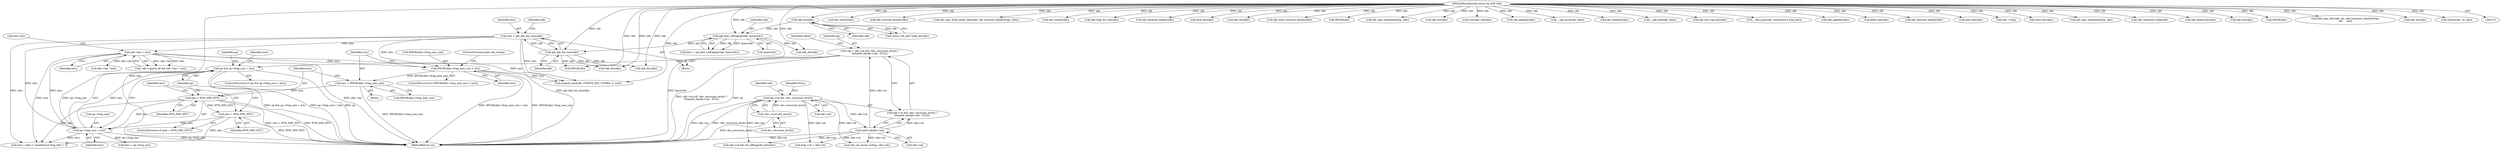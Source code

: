 digraph "0_linux_2423496af35d94a87156b063ea5cedffc10a70a1_0@pointer" {
"1000235" [label="(Call,np && np->frag_size < mtu)"];
"1000134" [label="(Call,*np = skb->sk && !dev_recursion_level() ?\n\t\t\t\tinet6_sk(skb->sk) : NULL)"];
"1000143" [label="(Call,inet6_sk(skb->sk))"];
"1000137" [label="(Call,skb->sk && !dev_recursion_level())"];
"1000141" [label="(Call,!dev_recursion_level())"];
"1000237" [label="(Call,np->frag_size < mtu)"];
"1000228" [label="(Call,mtu < IPV6_MIN_MTU)"];
"1000221" [label="(Call,mtu = IP6CB(skb)->frag_max_size)"];
"1000214" [label="(Call,IP6CB(skb)->frag_max_size > mtu)"];
"1000190" [label="(Call,mtu = ip6_skb_dst_mtu(skb))"];
"1000192" [label="(Call,ip6_skb_dst_mtu(skb))"];
"1000173" [label="(Call,ip6_find_1stfragopt(skb, &prevhdr))"];
"1000131" [label="(Call,skb_dst(skb))"];
"1000122" [label="(MethodParameterIn,struct sk_buff *skb)"];
"1000201" [label="(Call,skb->len > mtu)"];
"1000231" [label="(Call,mtu = IPV6_MIN_MTU)"];
"1000227" [label="(ControlStructure,if (mtu < IPV6_MIN_MTU))"];
"1000171" [label="(Call,hlen = ip6_find_1stfragopt(skb, &prevhdr))"];
"1000141" [label="(Call,!dev_recursion_level())"];
"1000160" [label="(Identifier,offset)"];
"1000193" [label="(Identifier,skb)"];
"1000202" [label="(Call,skb->len)"];
"1000129" [label="(Call,(struct rt6_info *)skb_dst(skb))"];
"1000233" [label="(Identifier,IPV6_MIN_MTU)"];
"1000254" [label="(Identifier,mtu)"];
"1000212" [label="(Block,)"];
"1000932" [label="(Call,icmpv6_send(skb, ICMPV6_PKT_TOOBIG, 0, mtu))"];
"1000223" [label="(Call,IP6CB(skb)->frag_max_size)"];
"1000912" [label="(Call,skb->sk && dst_allfrag(skb_dst(skb)))"];
"1000431" [label="(Call,skb_shinfo(skb))"];
"1000377" [label="(Call,frag->sk = skb->sk)"];
"1000820" [label="(Call,skb_network_header(skb))"];
"1000221" [label="(Call,mtu = IP6CB(skb)->frag_max_size)"];
"1000138" [label="(Call,skb->sk)"];
"1000807" [label="(Call,skb_copy_from_linear_data(skb, skb_network_header(frag), hlen))"];
"1000326" [label="(Call,skb_cloned(skb))"];
"1000434" [label="(Call,skb_frag_list_init(skb))"];
"1000215" [label="(Call,IP6CB(skb)->frag_max_size)"];
"1000409" [label="(Call,skb_network_header(skb))"];
"1000274" [label="(Call,ipv6_hdr(skb))"];
"1000174" [label="(Identifier,skb)"];
"1000137" [label="(Call,skb->sk && !dev_recursion_level())"];
"1000234" [label="(ControlStructure,if (np && np->frag_size < mtu))"];
"1000124" [label="(Block,)"];
"1000214" [label="(Call,IP6CB(skb)->frag_max_size > mtu)"];
"1000147" [label="(Identifier,NULL)"];
"1000903" [label="(Call,skb_dst(skb))"];
"1000450" [label="(Call,skb_reset_network_header(skb))"];
"1000213" [label="(ControlStructure,if (IP6CB(skb)->frag_max_size > mtu))"];
"1000122" [label="(MethodParameterIn,struct sk_buff *skb)"];
"1000224" [label="(Call,IP6CB(skb))"];
"1000241" [label="(Identifier,mtu)"];
"1000175" [label="(Call,&prevhdr)"];
"1000929" [label="(Call,skb_dst(skb))"];
"1000762" [label="(Call,ip6_copy_metadata(frag, skb))"];
"1000754" [label="(Call,skb_dst(skb))"];
"1000228" [label="(Call,mtu < IPV6_MIN_MTU)"];
"1000143" [label="(Call,inet6_sk(skb->sk))"];
"1000173" [label="(Call,ip6_find_1stfragopt(skb, &prevhdr))"];
"1000222" [label="(Identifier,mtu)"];
"1000945" [label="(Call,skb_dst(skb))"];
"1000134" [label="(Call,*np = skb->sk && !dev_recursion_level() ?\n\t\t\t\tinet6_sk(skb->sk) : NULL)"];
"1000236" [label="(Identifier,np)"];
"1000235" [label="(Call,np && np->frag_size < mtu)"];
"1000196" [label="(Call,!skb->ignore_df && skb->len > mtu)"];
"1000906" [label="(Call,consume_skb(skb))"];
"1000309" [label="(Call,skb_pagelen(skb))"];
"1000144" [label="(Call,skb->sk)"];
"1000447" [label="(Call,__skb_push(skb, hlen))"];
"1000488" [label="(Call,skb_headlen(skb))"];
"1000436" [label="(Call,__skb_pull(skb, hlen))"];
"1000952" [label="(MethodReturn,int)"];
"1000303" [label="(Call,skb_has_frag_list(skb))"];
"1000219" [label="(Identifier,mtu)"];
"1000443" [label="(Call,__skb_push(skb, sizeof(struct frag_hdr)))"];
"1000229" [label="(Identifier,mtu)"];
"1000192" [label="(Call,ip6_skb_dst_mtu(skb))"];
"1000231" [label="(Call,mtu = IPV6_MIN_MTU)"];
"1000480" [label="(Call,skb_pagelen(skb))"];
"1000948" [label="(Call,kfree_skb(skb))"];
"1000245" [label="(Identifier,np)"];
"1000131" [label="(Call,skb_dst(skb))"];
"1000453" [label="(Call,skb_network_header(skb))"];
"1000497" [label="(Call,ipv6_hdr(skb))"];
"1000132" [label="(Identifier,skb)"];
"1000619" [label="(Call,skb = frag)"];
"1000279" [label="(Call,ipv6_hdr(skb))"];
"1000593" [label="(Call,ip6_copy_metadata(frag, skb))"];
"1000237" [label="(Call,np->frag_size < mtu)"];
"1000209" [label="(Call,IP6CB(skb))"];
"1000145" [label="(Identifier,skb)"];
"1000142" [label="(Call,dev_recursion_level())"];
"1000135" [label="(Identifier,np)"];
"1000205" [label="(Identifier,mtu)"];
"1000238" [label="(Call,np->frag_size)"];
"1000201" [label="(Call,skb->len > mtu)"];
"1000253" [label="(Call,mtu < hlen + sizeof(struct frag_hdr) + 8)"];
"1000291" [label="(Call,skb_checksum_help(skb))"];
"1000329" [label="(Call,skb_headroom(skb))"];
"1000232" [label="(Identifier,mtu)"];
"1000897" [label="(Call,skb_dst(skb))"];
"1000216" [label="(Call,IP6CB(skb))"];
"1000190" [label="(Call,mtu = ip6_skb_dst_mtu(skb))"];
"1000917" [label="(Call,skb_dst(skb))"];
"1000136" [label="(Call,skb->sk && !dev_recursion_level() ?\n\t\t\t\tinet6_sk(skb->sk) : NULL)"];
"1000191" [label="(Identifier,mtu)"];
"1000247" [label="(Call,mtu = np->frag_size)"];
"1000692" [label="(Call,skb->len - hlen)"];
"1000220" [label="(ControlStructure,goto fail_toobig;)"];
"1000199" [label="(Identifier,skb)"];
"1000842" [label="(Call,skb_copy_bits(skb, ptr, skb_transport_header(frag),\n\t\t\t\t     len))"];
"1000230" [label="(Identifier,IPV6_MIN_MTU)"];
"1000802" [label="(Call,skb_set_owner_w(frag, skb->sk))"];
"1000420" [label="(Call,skb_dst(skb))"];
"1000598" [label="(Call,output(net, sk, skb))"];
"1000235" -> "1000234"  [label="AST: "];
"1000235" -> "1000236"  [label="CFG: "];
"1000235" -> "1000237"  [label="CFG: "];
"1000236" -> "1000235"  [label="AST: "];
"1000237" -> "1000235"  [label="AST: "];
"1000245" -> "1000235"  [label="CFG: "];
"1000254" -> "1000235"  [label="CFG: "];
"1000235" -> "1000952"  [label="DDG: np->frag_size < mtu"];
"1000235" -> "1000952"  [label="DDG: np"];
"1000235" -> "1000952"  [label="DDG: np && np->frag_size < mtu"];
"1000134" -> "1000235"  [label="DDG: np"];
"1000237" -> "1000235"  [label="DDG: np->frag_size"];
"1000237" -> "1000235"  [label="DDG: mtu"];
"1000134" -> "1000124"  [label="AST: "];
"1000134" -> "1000136"  [label="CFG: "];
"1000135" -> "1000134"  [label="AST: "];
"1000136" -> "1000134"  [label="AST: "];
"1000160" -> "1000134"  [label="CFG: "];
"1000134" -> "1000952"  [label="DDG: np"];
"1000134" -> "1000952"  [label="DDG: skb->sk && !dev_recursion_level() ?\n\t\t\t\tinet6_sk(skb->sk) : NULL"];
"1000143" -> "1000134"  [label="DDG: skb->sk"];
"1000143" -> "1000136"  [label="AST: "];
"1000143" -> "1000144"  [label="CFG: "];
"1000144" -> "1000143"  [label="AST: "];
"1000136" -> "1000143"  [label="CFG: "];
"1000143" -> "1000952"  [label="DDG: skb->sk"];
"1000143" -> "1000136"  [label="DDG: skb->sk"];
"1000137" -> "1000143"  [label="DDG: skb->sk"];
"1000143" -> "1000377"  [label="DDG: skb->sk"];
"1000143" -> "1000802"  [label="DDG: skb->sk"];
"1000143" -> "1000912"  [label="DDG: skb->sk"];
"1000137" -> "1000136"  [label="AST: "];
"1000137" -> "1000138"  [label="CFG: "];
"1000137" -> "1000141"  [label="CFG: "];
"1000138" -> "1000137"  [label="AST: "];
"1000141" -> "1000137"  [label="AST: "];
"1000145" -> "1000137"  [label="CFG: "];
"1000147" -> "1000137"  [label="CFG: "];
"1000137" -> "1000952"  [label="DDG: !dev_recursion_level()"];
"1000137" -> "1000952"  [label="DDG: skb->sk"];
"1000141" -> "1000137"  [label="DDG: dev_recursion_level()"];
"1000137" -> "1000377"  [label="DDG: skb->sk"];
"1000137" -> "1000802"  [label="DDG: skb->sk"];
"1000137" -> "1000912"  [label="DDG: skb->sk"];
"1000141" -> "1000142"  [label="CFG: "];
"1000142" -> "1000141"  [label="AST: "];
"1000141" -> "1000952"  [label="DDG: dev_recursion_level()"];
"1000237" -> "1000241"  [label="CFG: "];
"1000238" -> "1000237"  [label="AST: "];
"1000241" -> "1000237"  [label="AST: "];
"1000237" -> "1000952"  [label="DDG: np->frag_size"];
"1000228" -> "1000237"  [label="DDG: mtu"];
"1000190" -> "1000237"  [label="DDG: mtu"];
"1000231" -> "1000237"  [label="DDG: mtu"];
"1000201" -> "1000237"  [label="DDG: mtu"];
"1000237" -> "1000247"  [label="DDG: np->frag_size"];
"1000237" -> "1000253"  [label="DDG: mtu"];
"1000228" -> "1000227"  [label="AST: "];
"1000228" -> "1000230"  [label="CFG: "];
"1000229" -> "1000228"  [label="AST: "];
"1000230" -> "1000228"  [label="AST: "];
"1000232" -> "1000228"  [label="CFG: "];
"1000236" -> "1000228"  [label="CFG: "];
"1000228" -> "1000952"  [label="DDG: mtu < IPV6_MIN_MTU"];
"1000228" -> "1000952"  [label="DDG: IPV6_MIN_MTU"];
"1000221" -> "1000228"  [label="DDG: mtu"];
"1000228" -> "1000231"  [label="DDG: IPV6_MIN_MTU"];
"1000228" -> "1000253"  [label="DDG: mtu"];
"1000221" -> "1000212"  [label="AST: "];
"1000221" -> "1000223"  [label="CFG: "];
"1000222" -> "1000221"  [label="AST: "];
"1000223" -> "1000221"  [label="AST: "];
"1000229" -> "1000221"  [label="CFG: "];
"1000221" -> "1000952"  [label="DDG: IP6CB(skb)->frag_max_size"];
"1000214" -> "1000221"  [label="DDG: IP6CB(skb)->frag_max_size"];
"1000214" -> "1000213"  [label="AST: "];
"1000214" -> "1000219"  [label="CFG: "];
"1000215" -> "1000214"  [label="AST: "];
"1000219" -> "1000214"  [label="AST: "];
"1000220" -> "1000214"  [label="CFG: "];
"1000222" -> "1000214"  [label="CFG: "];
"1000214" -> "1000952"  [label="DDG: IP6CB(skb)->frag_max_size > mtu"];
"1000214" -> "1000952"  [label="DDG: IP6CB(skb)->frag_max_size"];
"1000190" -> "1000214"  [label="DDG: mtu"];
"1000201" -> "1000214"  [label="DDG: mtu"];
"1000214" -> "1000932"  [label="DDG: mtu"];
"1000190" -> "1000124"  [label="AST: "];
"1000190" -> "1000192"  [label="CFG: "];
"1000191" -> "1000190"  [label="AST: "];
"1000192" -> "1000190"  [label="AST: "];
"1000199" -> "1000190"  [label="CFG: "];
"1000190" -> "1000952"  [label="DDG: ip6_skb_dst_mtu(skb)"];
"1000192" -> "1000190"  [label="DDG: skb"];
"1000190" -> "1000201"  [label="DDG: mtu"];
"1000190" -> "1000253"  [label="DDG: mtu"];
"1000190" -> "1000932"  [label="DDG: mtu"];
"1000192" -> "1000193"  [label="CFG: "];
"1000193" -> "1000192"  [label="AST: "];
"1000173" -> "1000192"  [label="DDG: skb"];
"1000122" -> "1000192"  [label="DDG: skb"];
"1000192" -> "1000209"  [label="DDG: skb"];
"1000192" -> "1000917"  [label="DDG: skb"];
"1000192" -> "1000929"  [label="DDG: skb"];
"1000173" -> "1000171"  [label="AST: "];
"1000173" -> "1000175"  [label="CFG: "];
"1000174" -> "1000173"  [label="AST: "];
"1000175" -> "1000173"  [label="AST: "];
"1000171" -> "1000173"  [label="CFG: "];
"1000173" -> "1000952"  [label="DDG: &prevhdr"];
"1000173" -> "1000171"  [label="DDG: skb"];
"1000173" -> "1000171"  [label="DDG: &prevhdr"];
"1000131" -> "1000173"  [label="DDG: skb"];
"1000122" -> "1000173"  [label="DDG: skb"];
"1000173" -> "1000945"  [label="DDG: skb"];
"1000131" -> "1000129"  [label="AST: "];
"1000131" -> "1000132"  [label="CFG: "];
"1000132" -> "1000131"  [label="AST: "];
"1000129" -> "1000131"  [label="CFG: "];
"1000131" -> "1000129"  [label="DDG: skb"];
"1000122" -> "1000131"  [label="DDG: skb"];
"1000122" -> "1000119"  [label="AST: "];
"1000122" -> "1000952"  [label="DDG: skb"];
"1000122" -> "1000209"  [label="DDG: skb"];
"1000122" -> "1000216"  [label="DDG: skb"];
"1000122" -> "1000224"  [label="DDG: skb"];
"1000122" -> "1000274"  [label="DDG: skb"];
"1000122" -> "1000279"  [label="DDG: skb"];
"1000122" -> "1000291"  [label="DDG: skb"];
"1000122" -> "1000303"  [label="DDG: skb"];
"1000122" -> "1000309"  [label="DDG: skb"];
"1000122" -> "1000326"  [label="DDG: skb"];
"1000122" -> "1000329"  [label="DDG: skb"];
"1000122" -> "1000409"  [label="DDG: skb"];
"1000122" -> "1000420"  [label="DDG: skb"];
"1000122" -> "1000431"  [label="DDG: skb"];
"1000122" -> "1000434"  [label="DDG: skb"];
"1000122" -> "1000436"  [label="DDG: skb"];
"1000122" -> "1000443"  [label="DDG: skb"];
"1000122" -> "1000447"  [label="DDG: skb"];
"1000122" -> "1000450"  [label="DDG: skb"];
"1000122" -> "1000453"  [label="DDG: skb"];
"1000122" -> "1000480"  [label="DDG: skb"];
"1000122" -> "1000488"  [label="DDG: skb"];
"1000122" -> "1000497"  [label="DDG: skb"];
"1000122" -> "1000593"  [label="DDG: skb"];
"1000122" -> "1000598"  [label="DDG: skb"];
"1000122" -> "1000619"  [label="DDG: skb"];
"1000122" -> "1000754"  [label="DDG: skb"];
"1000122" -> "1000762"  [label="DDG: skb"];
"1000122" -> "1000807"  [label="DDG: skb"];
"1000122" -> "1000820"  [label="DDG: skb"];
"1000122" -> "1000842"  [label="DDG: skb"];
"1000122" -> "1000897"  [label="DDG: skb"];
"1000122" -> "1000903"  [label="DDG: skb"];
"1000122" -> "1000906"  [label="DDG: skb"];
"1000122" -> "1000917"  [label="DDG: skb"];
"1000122" -> "1000929"  [label="DDG: skb"];
"1000122" -> "1000932"  [label="DDG: skb"];
"1000122" -> "1000945"  [label="DDG: skb"];
"1000122" -> "1000948"  [label="DDG: skb"];
"1000201" -> "1000196"  [label="AST: "];
"1000201" -> "1000205"  [label="CFG: "];
"1000202" -> "1000201"  [label="AST: "];
"1000205" -> "1000201"  [label="AST: "];
"1000196" -> "1000201"  [label="CFG: "];
"1000201" -> "1000952"  [label="DDG: skb->len"];
"1000201" -> "1000196"  [label="DDG: skb->len"];
"1000201" -> "1000196"  [label="DDG: mtu"];
"1000201" -> "1000253"  [label="DDG: mtu"];
"1000201" -> "1000692"  [label="DDG: skb->len"];
"1000201" -> "1000932"  [label="DDG: mtu"];
"1000231" -> "1000227"  [label="AST: "];
"1000231" -> "1000233"  [label="CFG: "];
"1000232" -> "1000231"  [label="AST: "];
"1000233" -> "1000231"  [label="AST: "];
"1000236" -> "1000231"  [label="CFG: "];
"1000231" -> "1000952"  [label="DDG: IPV6_MIN_MTU"];
"1000231" -> "1000253"  [label="DDG: mtu"];
}
